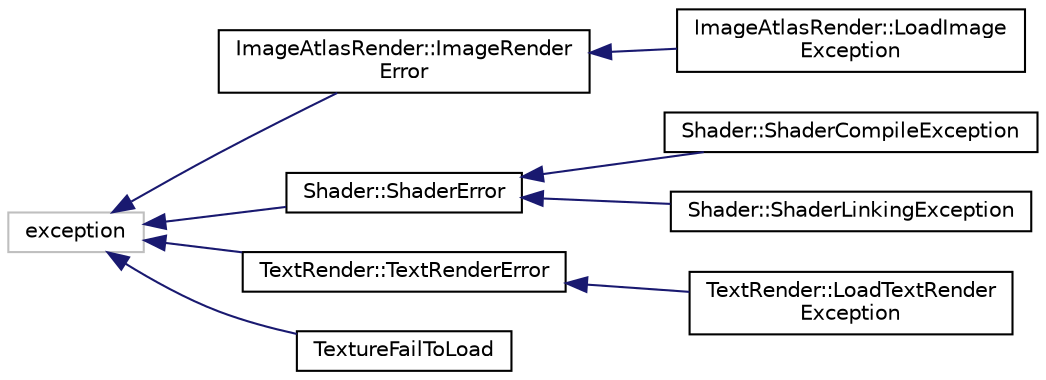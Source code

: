 digraph "Graphical Class Hierarchy"
{
 // LATEX_PDF_SIZE
  edge [fontname="Helvetica",fontsize="10",labelfontname="Helvetica",labelfontsize="10"];
  node [fontname="Helvetica",fontsize="10",shape=record];
  rankdir="LR";
  Node25 [label="exception",height=0.2,width=0.4,color="grey75", fillcolor="white", style="filled",tooltip=" "];
  Node25 -> Node0 [dir="back",color="midnightblue",fontsize="10",style="solid",fontname="Helvetica"];
  Node0 [label="ImageAtlasRender::ImageRender\lError",height=0.2,width=0.4,color="black", fillcolor="white", style="filled",URL="$class_image_atlas_render_1_1_image_render_error.html",tooltip=" "];
  Node0 -> Node1 [dir="back",color="midnightblue",fontsize="10",style="solid",fontname="Helvetica"];
  Node1 [label="ImageAtlasRender::LoadImage\lException",height=0.2,width=0.4,color="black", fillcolor="white", style="filled",URL="$class_image_atlas_render_1_1_load_image_exception.html",tooltip=" "];
  Node25 -> Node28 [dir="back",color="midnightblue",fontsize="10",style="solid",fontname="Helvetica"];
  Node28 [label="Shader::ShaderError",height=0.2,width=0.4,color="black", fillcolor="white", style="filled",URL="$class_shader_1_1_shader_error.html",tooltip=" "];
  Node28 -> Node29 [dir="back",color="midnightblue",fontsize="10",style="solid",fontname="Helvetica"];
  Node29 [label="Shader::ShaderCompileException",height=0.2,width=0.4,color="black", fillcolor="white", style="filled",URL="$class_shader_1_1_shader_compile_exception.html",tooltip=" "];
  Node28 -> Node30 [dir="back",color="midnightblue",fontsize="10",style="solid",fontname="Helvetica"];
  Node30 [label="Shader::ShaderLinkingException",height=0.2,width=0.4,color="black", fillcolor="white", style="filled",URL="$class_shader_1_1_shader_linking_exception.html",tooltip=" "];
  Node25 -> Node31 [dir="back",color="midnightblue",fontsize="10",style="solid",fontname="Helvetica"];
  Node31 [label="TextRender::TextRenderError",height=0.2,width=0.4,color="black", fillcolor="white", style="filled",URL="$class_text_render_1_1_text_render_error.html",tooltip=" "];
  Node31 -> Node32 [dir="back",color="midnightblue",fontsize="10",style="solid",fontname="Helvetica"];
  Node32 [label="TextRender::LoadTextRender\lException",height=0.2,width=0.4,color="black", fillcolor="white", style="filled",URL="$class_text_render_1_1_load_text_render_exception.html",tooltip=" "];
  Node25 -> Node33 [dir="back",color="midnightblue",fontsize="10",style="solid",fontname="Helvetica"];
  Node33 [label="TextureFailToLoad",height=0.2,width=0.4,color="black", fillcolor="white", style="filled",URL="$class_texture_fail_to_load.html",tooltip=" "];
}
